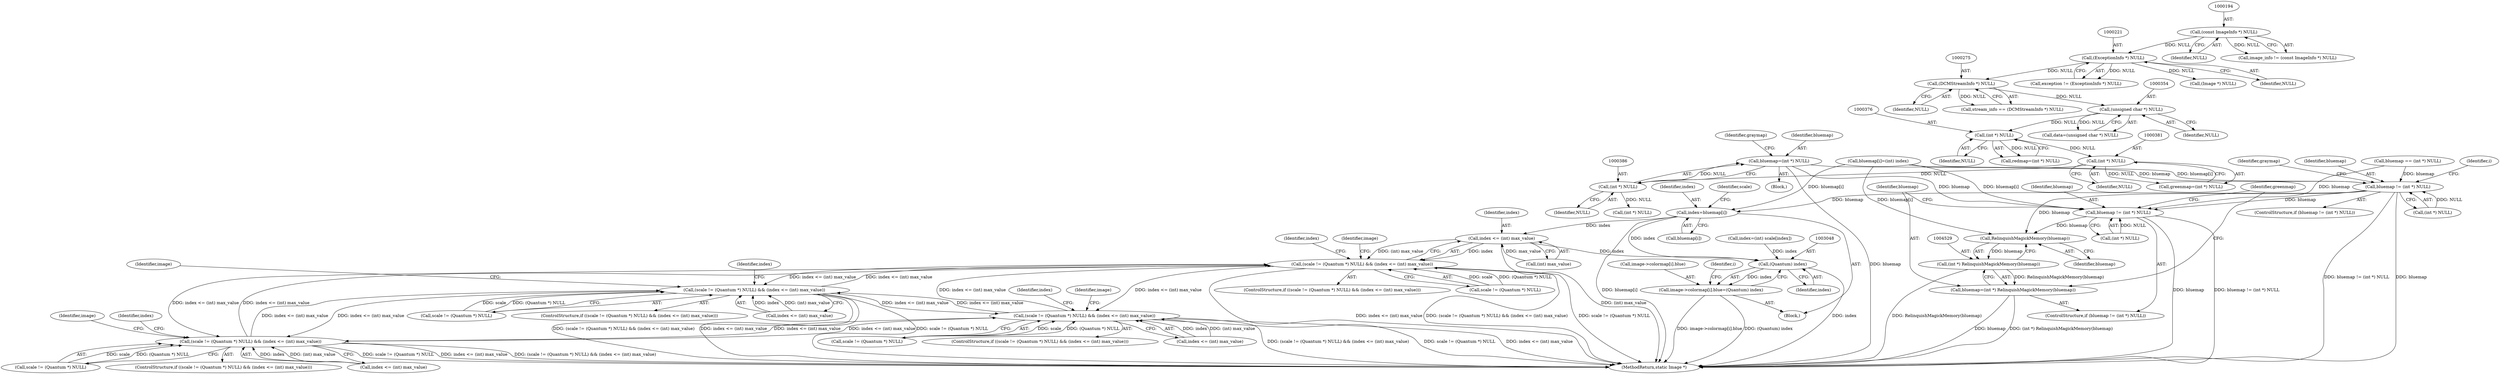 digraph "0_ImageMagick_f6e9d0d9955e85bdd7540b251cd50d598dacc5e6_8@pointer" {
"1000383" [label="(Call,bluemap=(int *) NULL)"];
"1000385" [label="(Call,(int *) NULL)"];
"1000380" [label="(Call,(int *) NULL)"];
"1000375" [label="(Call,(int *) NULL)"];
"1000353" [label="(Call,(unsigned char *) NULL)"];
"1000274" [label="(Call,(DCMStreamInfo *) NULL)"];
"1000220" [label="(Call,(ExceptionInfo *) NULL)"];
"1000193" [label="(Call,(const ImageInfo *) NULL)"];
"1002998" [label="(Call,bluemap != (int *) NULL)"];
"1003015" [label="(Call,index=bluemap[i])"];
"1003027" [label="(Call,index <= (int) max_value)"];
"1003021" [label="(Call,(scale != (Quantum *) NULL) && (index <= (int) max_value))"];
"1002915" [label="(Call,(scale != (Quantum *) NULL) && (index <= (int) max_value))"];
"1002968" [label="(Call,(scale != (Quantum *) NULL) && (index <= (int) max_value))"];
"1003074" [label="(Call,(scale != (Quantum *) NULL) && (index <= (int) max_value))"];
"1003047" [label="(Call,(Quantum) index)"];
"1003039" [label="(Call,image->colormap[i].blue=(Quantum) index)"];
"1004521" [label="(Call,bluemap != (int *) NULL)"];
"1004530" [label="(Call,RelinquishMagickMemory(bluemap))"];
"1004528" [label="(Call,(int *) RelinquishMagickMemory(bluemap))"];
"1004526" [label="(Call,bluemap=(int *) RelinquishMagickMemory(bluemap))"];
"1000142" [label="(Block,)"];
"1003029" [label="(Call,(int) max_value)"];
"1000195" [label="(Identifier,NULL)"];
"1001916" [label="(Call,bluemap[i]=(int) index)"];
"1000351" [label="(Call,data=(unsigned char *) NULL)"];
"1000387" [label="(Identifier,NULL)"];
"1000373" [label="(Call,redmap=(int *) NULL)"];
"1003039" [label="(Call,image->colormap[i].blue=(Quantum) index)"];
"1002927" [label="(Identifier,index)"];
"1003020" [label="(ControlStructure,if ((scale != (Quantum *) NULL) && (index <= (int) max_value)))"];
"1000218" [label="(Call,exception != (ExceptionInfo *) NULL)"];
"1003096" [label="(Identifier,image)"];
"1003074" [label="(Call,(scale != (Quantum *) NULL) && (index <= (int) max_value))"];
"1000377" [label="(Identifier,NULL)"];
"1002916" [label="(Call,scale != (Quantum *) NULL)"];
"1003075" [label="(Call,scale != (Quantum *) NULL)"];
"1000276" [label="(Identifier,NULL)"];
"1000272" [label="(Call,stream_info == (DCMStreamInfo *) NULL)"];
"1003005" [label="(Identifier,i)"];
"1000384" [label="(Identifier,bluemap)"];
"1000385" [label="(Call,(int *) NULL)"];
"1004526" [label="(Call,bluemap=(int *) RelinquishMagickMemory(bluemap))"];
"1000375" [label="(Call,(int *) NULL)"];
"1002968" [label="(Call,(scale != (Quantum *) NULL) && (index <= (int) max_value))"];
"1000191" [label="(Call,image_info != (const ImageInfo *) NULL)"];
"1003047" [label="(Call,(Quantum) index)"];
"1002998" [label="(Call,bluemap != (int *) NULL)"];
"1003021" [label="(Call,(scale != (Quantum *) NULL) && (index <= (int) max_value))"];
"1000193" [label="(Call,(const ImageInfo *) NULL)"];
"1003043" [label="(Identifier,image)"];
"1003023" [label="(Identifier,scale)"];
"1000390" [label="(Call,(int *) NULL)"];
"1004520" [label="(ControlStructure,if (bluemap != (int *) NULL))"];
"1002915" [label="(Call,(scale != (Quantum *) NULL) && (index <= (int) max_value))"];
"1003040" [label="(Call,image->colormap[i].blue)"];
"1004523" [label="(Call,(int *) NULL)"];
"1002969" [label="(Call,scale != (Quantum *) NULL)"];
"1000353" [label="(Call,(unsigned char *) NULL)"];
"1000383" [label="(Call,bluemap=(int *) NULL)"];
"1000250" [label="(Call,(Image *) NULL)"];
"1000382" [label="(Identifier,NULL)"];
"1000222" [label="(Identifier,NULL)"];
"1004534" [label="(Identifier,greenmap)"];
"1004528" [label="(Call,(int *) RelinquishMagickMemory(bluemap))"];
"1003000" [label="(Call,(int *) NULL)"];
"1003022" [label="(Call,scale != (Quantum *) NULL)"];
"1001860" [label="(Call,bluemap == (int *) NULL)"];
"1000274" [label="(Call,(DCMStreamInfo *) NULL)"];
"1003028" [label="(Identifier,index)"];
"1000389" [label="(Identifier,graymap)"];
"1003052" [label="(Identifier,graymap)"];
"1002937" [label="(Identifier,image)"];
"1003080" [label="(Call,index <= (int) max_value)"];
"1003033" [label="(Identifier,index)"];
"1004521" [label="(Call,bluemap != (int *) NULL)"];
"1002967" [label="(ControlStructure,if ((scale != (Quantum *) NULL) && (index <= (int) max_value)))"];
"1002980" [label="(Identifier,index)"];
"1003027" [label="(Call,index <= (int) max_value)"];
"1000220" [label="(Call,(ExceptionInfo *) NULL)"];
"1004522" [label="(Identifier,bluemap)"];
"1003016" [label="(Identifier,index)"];
"1002997" [label="(ControlStructure,if (bluemap != (int *) NULL))"];
"1002999" [label="(Identifier,bluemap)"];
"1004563" [label="(MethodReturn,static Image *)"];
"1000380" [label="(Call,(int *) NULL)"];
"1003049" [label="(Identifier,index)"];
"1002914" [label="(ControlStructure,if ((scale != (Quantum *) NULL) && (index <= (int) max_value)))"];
"1003073" [label="(ControlStructure,if ((scale != (Quantum *) NULL) && (index <= (int) max_value)))"];
"1002990" [label="(Identifier,image)"];
"1003017" [label="(Call,bluemap[i])"];
"1002921" [label="(Call,index <= (int) max_value)"];
"1000355" [label="(Identifier,NULL)"];
"1000378" [label="(Call,greenmap=(int *) NULL)"];
"1002974" [label="(Call,index <= (int) max_value)"];
"1003086" [label="(Identifier,index)"];
"1003032" [label="(Call,index=(int) scale[index])"];
"1004530" [label="(Call,RelinquishMagickMemory(bluemap))"];
"1003015" [label="(Call,index=bluemap[i])"];
"1003013" [label="(Identifier,i)"];
"1003014" [label="(Block,)"];
"1004527" [label="(Identifier,bluemap)"];
"1004531" [label="(Identifier,bluemap)"];
"1000383" -> "1000142"  [label="AST: "];
"1000383" -> "1000385"  [label="CFG: "];
"1000384" -> "1000383"  [label="AST: "];
"1000385" -> "1000383"  [label="AST: "];
"1000389" -> "1000383"  [label="CFG: "];
"1000383" -> "1004563"  [label="DDG: bluemap"];
"1000385" -> "1000383"  [label="DDG: NULL"];
"1000383" -> "1002998"  [label="DDG: bluemap"];
"1000383" -> "1004521"  [label="DDG: bluemap"];
"1000385" -> "1000387"  [label="CFG: "];
"1000386" -> "1000385"  [label="AST: "];
"1000387" -> "1000385"  [label="AST: "];
"1000380" -> "1000385"  [label="DDG: NULL"];
"1000385" -> "1000390"  [label="DDG: NULL"];
"1000380" -> "1000378"  [label="AST: "];
"1000380" -> "1000382"  [label="CFG: "];
"1000381" -> "1000380"  [label="AST: "];
"1000382" -> "1000380"  [label="AST: "];
"1000378" -> "1000380"  [label="CFG: "];
"1000380" -> "1000378"  [label="DDG: NULL"];
"1000375" -> "1000380"  [label="DDG: NULL"];
"1000375" -> "1000373"  [label="AST: "];
"1000375" -> "1000377"  [label="CFG: "];
"1000376" -> "1000375"  [label="AST: "];
"1000377" -> "1000375"  [label="AST: "];
"1000373" -> "1000375"  [label="CFG: "];
"1000375" -> "1000373"  [label="DDG: NULL"];
"1000353" -> "1000375"  [label="DDG: NULL"];
"1000353" -> "1000351"  [label="AST: "];
"1000353" -> "1000355"  [label="CFG: "];
"1000354" -> "1000353"  [label="AST: "];
"1000355" -> "1000353"  [label="AST: "];
"1000351" -> "1000353"  [label="CFG: "];
"1000353" -> "1000351"  [label="DDG: NULL"];
"1000274" -> "1000353"  [label="DDG: NULL"];
"1000274" -> "1000272"  [label="AST: "];
"1000274" -> "1000276"  [label="CFG: "];
"1000275" -> "1000274"  [label="AST: "];
"1000276" -> "1000274"  [label="AST: "];
"1000272" -> "1000274"  [label="CFG: "];
"1000274" -> "1000272"  [label="DDG: NULL"];
"1000220" -> "1000274"  [label="DDG: NULL"];
"1000220" -> "1000218"  [label="AST: "];
"1000220" -> "1000222"  [label="CFG: "];
"1000221" -> "1000220"  [label="AST: "];
"1000222" -> "1000220"  [label="AST: "];
"1000218" -> "1000220"  [label="CFG: "];
"1000220" -> "1000218"  [label="DDG: NULL"];
"1000193" -> "1000220"  [label="DDG: NULL"];
"1000220" -> "1000250"  [label="DDG: NULL"];
"1000193" -> "1000191"  [label="AST: "];
"1000193" -> "1000195"  [label="CFG: "];
"1000194" -> "1000193"  [label="AST: "];
"1000195" -> "1000193"  [label="AST: "];
"1000191" -> "1000193"  [label="CFG: "];
"1000193" -> "1000191"  [label="DDG: NULL"];
"1002998" -> "1002997"  [label="AST: "];
"1002998" -> "1003000"  [label="CFG: "];
"1002999" -> "1002998"  [label="AST: "];
"1003000" -> "1002998"  [label="AST: "];
"1003005" -> "1002998"  [label="CFG: "];
"1003052" -> "1002998"  [label="CFG: "];
"1002998" -> "1004563"  [label="DDG: bluemap != (int *) NULL"];
"1002998" -> "1004563"  [label="DDG: bluemap"];
"1001860" -> "1002998"  [label="DDG: bluemap"];
"1001916" -> "1002998"  [label="DDG: bluemap[i]"];
"1003000" -> "1002998"  [label="DDG: NULL"];
"1002998" -> "1003015"  [label="DDG: bluemap"];
"1002998" -> "1004521"  [label="DDG: bluemap"];
"1002998" -> "1004530"  [label="DDG: bluemap"];
"1003015" -> "1003014"  [label="AST: "];
"1003015" -> "1003017"  [label="CFG: "];
"1003016" -> "1003015"  [label="AST: "];
"1003017" -> "1003015"  [label="AST: "];
"1003023" -> "1003015"  [label="CFG: "];
"1003015" -> "1004563"  [label="DDG: bluemap[i]"];
"1001916" -> "1003015"  [label="DDG: bluemap[i]"];
"1003015" -> "1003027"  [label="DDG: index"];
"1003015" -> "1003047"  [label="DDG: index"];
"1003027" -> "1003021"  [label="AST: "];
"1003027" -> "1003029"  [label="CFG: "];
"1003028" -> "1003027"  [label="AST: "];
"1003029" -> "1003027"  [label="AST: "];
"1003021" -> "1003027"  [label="CFG: "];
"1003027" -> "1004563"  [label="DDG: (int) max_value"];
"1003027" -> "1003021"  [label="DDG: index"];
"1003027" -> "1003021"  [label="DDG: (int) max_value"];
"1003029" -> "1003027"  [label="DDG: max_value"];
"1003027" -> "1003047"  [label="DDG: index"];
"1003021" -> "1003020"  [label="AST: "];
"1003021" -> "1003022"  [label="CFG: "];
"1003022" -> "1003021"  [label="AST: "];
"1003033" -> "1003021"  [label="CFG: "];
"1003043" -> "1003021"  [label="CFG: "];
"1003021" -> "1004563"  [label="DDG: (scale != (Quantum *) NULL) && (index <= (int) max_value)"];
"1003021" -> "1004563"  [label="DDG: scale != (Quantum *) NULL"];
"1003021" -> "1004563"  [label="DDG: index <= (int) max_value"];
"1003021" -> "1002915"  [label="DDG: index <= (int) max_value"];
"1003021" -> "1002968"  [label="DDG: index <= (int) max_value"];
"1003022" -> "1003021"  [label="DDG: scale"];
"1003022" -> "1003021"  [label="DDG: (Quantum *) NULL"];
"1002915" -> "1003021"  [label="DDG: index <= (int) max_value"];
"1003074" -> "1003021"  [label="DDG: index <= (int) max_value"];
"1002968" -> "1003021"  [label="DDG: index <= (int) max_value"];
"1003021" -> "1003074"  [label="DDG: index <= (int) max_value"];
"1002915" -> "1002914"  [label="AST: "];
"1002915" -> "1002916"  [label="CFG: "];
"1002915" -> "1002921"  [label="CFG: "];
"1002916" -> "1002915"  [label="AST: "];
"1002921" -> "1002915"  [label="AST: "];
"1002927" -> "1002915"  [label="CFG: "];
"1002937" -> "1002915"  [label="CFG: "];
"1002915" -> "1004563"  [label="DDG: (scale != (Quantum *) NULL) && (index <= (int) max_value)"];
"1002915" -> "1004563"  [label="DDG: index <= (int) max_value"];
"1002915" -> "1004563"  [label="DDG: scale != (Quantum *) NULL"];
"1002916" -> "1002915"  [label="DDG: scale"];
"1002916" -> "1002915"  [label="DDG: (Quantum *) NULL"];
"1002921" -> "1002915"  [label="DDG: index"];
"1002921" -> "1002915"  [label="DDG: (int) max_value"];
"1003074" -> "1002915"  [label="DDG: index <= (int) max_value"];
"1002968" -> "1002915"  [label="DDG: index <= (int) max_value"];
"1002915" -> "1002968"  [label="DDG: index <= (int) max_value"];
"1002915" -> "1003074"  [label="DDG: index <= (int) max_value"];
"1002968" -> "1002967"  [label="AST: "];
"1002968" -> "1002969"  [label="CFG: "];
"1002968" -> "1002974"  [label="CFG: "];
"1002969" -> "1002968"  [label="AST: "];
"1002974" -> "1002968"  [label="AST: "];
"1002980" -> "1002968"  [label="CFG: "];
"1002990" -> "1002968"  [label="CFG: "];
"1002968" -> "1004563"  [label="DDG: scale != (Quantum *) NULL"];
"1002968" -> "1004563"  [label="DDG: index <= (int) max_value"];
"1002968" -> "1004563"  [label="DDG: (scale != (Quantum *) NULL) && (index <= (int) max_value)"];
"1002969" -> "1002968"  [label="DDG: scale"];
"1002969" -> "1002968"  [label="DDG: (Quantum *) NULL"];
"1003074" -> "1002968"  [label="DDG: index <= (int) max_value"];
"1002974" -> "1002968"  [label="DDG: index"];
"1002974" -> "1002968"  [label="DDG: (int) max_value"];
"1002968" -> "1003074"  [label="DDG: index <= (int) max_value"];
"1003074" -> "1003073"  [label="AST: "];
"1003074" -> "1003075"  [label="CFG: "];
"1003074" -> "1003080"  [label="CFG: "];
"1003075" -> "1003074"  [label="AST: "];
"1003080" -> "1003074"  [label="AST: "];
"1003086" -> "1003074"  [label="CFG: "];
"1003096" -> "1003074"  [label="CFG: "];
"1003074" -> "1004563"  [label="DDG: scale != (Quantum *) NULL"];
"1003074" -> "1004563"  [label="DDG: index <= (int) max_value"];
"1003074" -> "1004563"  [label="DDG: (scale != (Quantum *) NULL) && (index <= (int) max_value)"];
"1003075" -> "1003074"  [label="DDG: scale"];
"1003075" -> "1003074"  [label="DDG: (Quantum *) NULL"];
"1003080" -> "1003074"  [label="DDG: index"];
"1003080" -> "1003074"  [label="DDG: (int) max_value"];
"1003047" -> "1003039"  [label="AST: "];
"1003047" -> "1003049"  [label="CFG: "];
"1003048" -> "1003047"  [label="AST: "];
"1003049" -> "1003047"  [label="AST: "];
"1003039" -> "1003047"  [label="CFG: "];
"1003047" -> "1004563"  [label="DDG: index"];
"1003047" -> "1003039"  [label="DDG: index"];
"1003032" -> "1003047"  [label="DDG: index"];
"1003039" -> "1003014"  [label="AST: "];
"1003040" -> "1003039"  [label="AST: "];
"1003013" -> "1003039"  [label="CFG: "];
"1003039" -> "1004563"  [label="DDG: image->colormap[i].blue"];
"1003039" -> "1004563"  [label="DDG: (Quantum) index"];
"1004521" -> "1004520"  [label="AST: "];
"1004521" -> "1004523"  [label="CFG: "];
"1004522" -> "1004521"  [label="AST: "];
"1004523" -> "1004521"  [label="AST: "];
"1004527" -> "1004521"  [label="CFG: "];
"1004534" -> "1004521"  [label="CFG: "];
"1004521" -> "1004563"  [label="DDG: bluemap"];
"1004521" -> "1004563"  [label="DDG: bluemap != (int *) NULL"];
"1001860" -> "1004521"  [label="DDG: bluemap"];
"1001916" -> "1004521"  [label="DDG: bluemap[i]"];
"1004523" -> "1004521"  [label="DDG: NULL"];
"1004521" -> "1004530"  [label="DDG: bluemap"];
"1004530" -> "1004528"  [label="AST: "];
"1004530" -> "1004531"  [label="CFG: "];
"1004531" -> "1004530"  [label="AST: "];
"1004528" -> "1004530"  [label="CFG: "];
"1004530" -> "1004528"  [label="DDG: bluemap"];
"1001916" -> "1004530"  [label="DDG: bluemap[i]"];
"1004528" -> "1004526"  [label="AST: "];
"1004529" -> "1004528"  [label="AST: "];
"1004526" -> "1004528"  [label="CFG: "];
"1004528" -> "1004563"  [label="DDG: RelinquishMagickMemory(bluemap)"];
"1004528" -> "1004526"  [label="DDG: RelinquishMagickMemory(bluemap)"];
"1004526" -> "1004520"  [label="AST: "];
"1004527" -> "1004526"  [label="AST: "];
"1004534" -> "1004526"  [label="CFG: "];
"1004526" -> "1004563"  [label="DDG: bluemap"];
"1004526" -> "1004563"  [label="DDG: (int *) RelinquishMagickMemory(bluemap)"];
}
